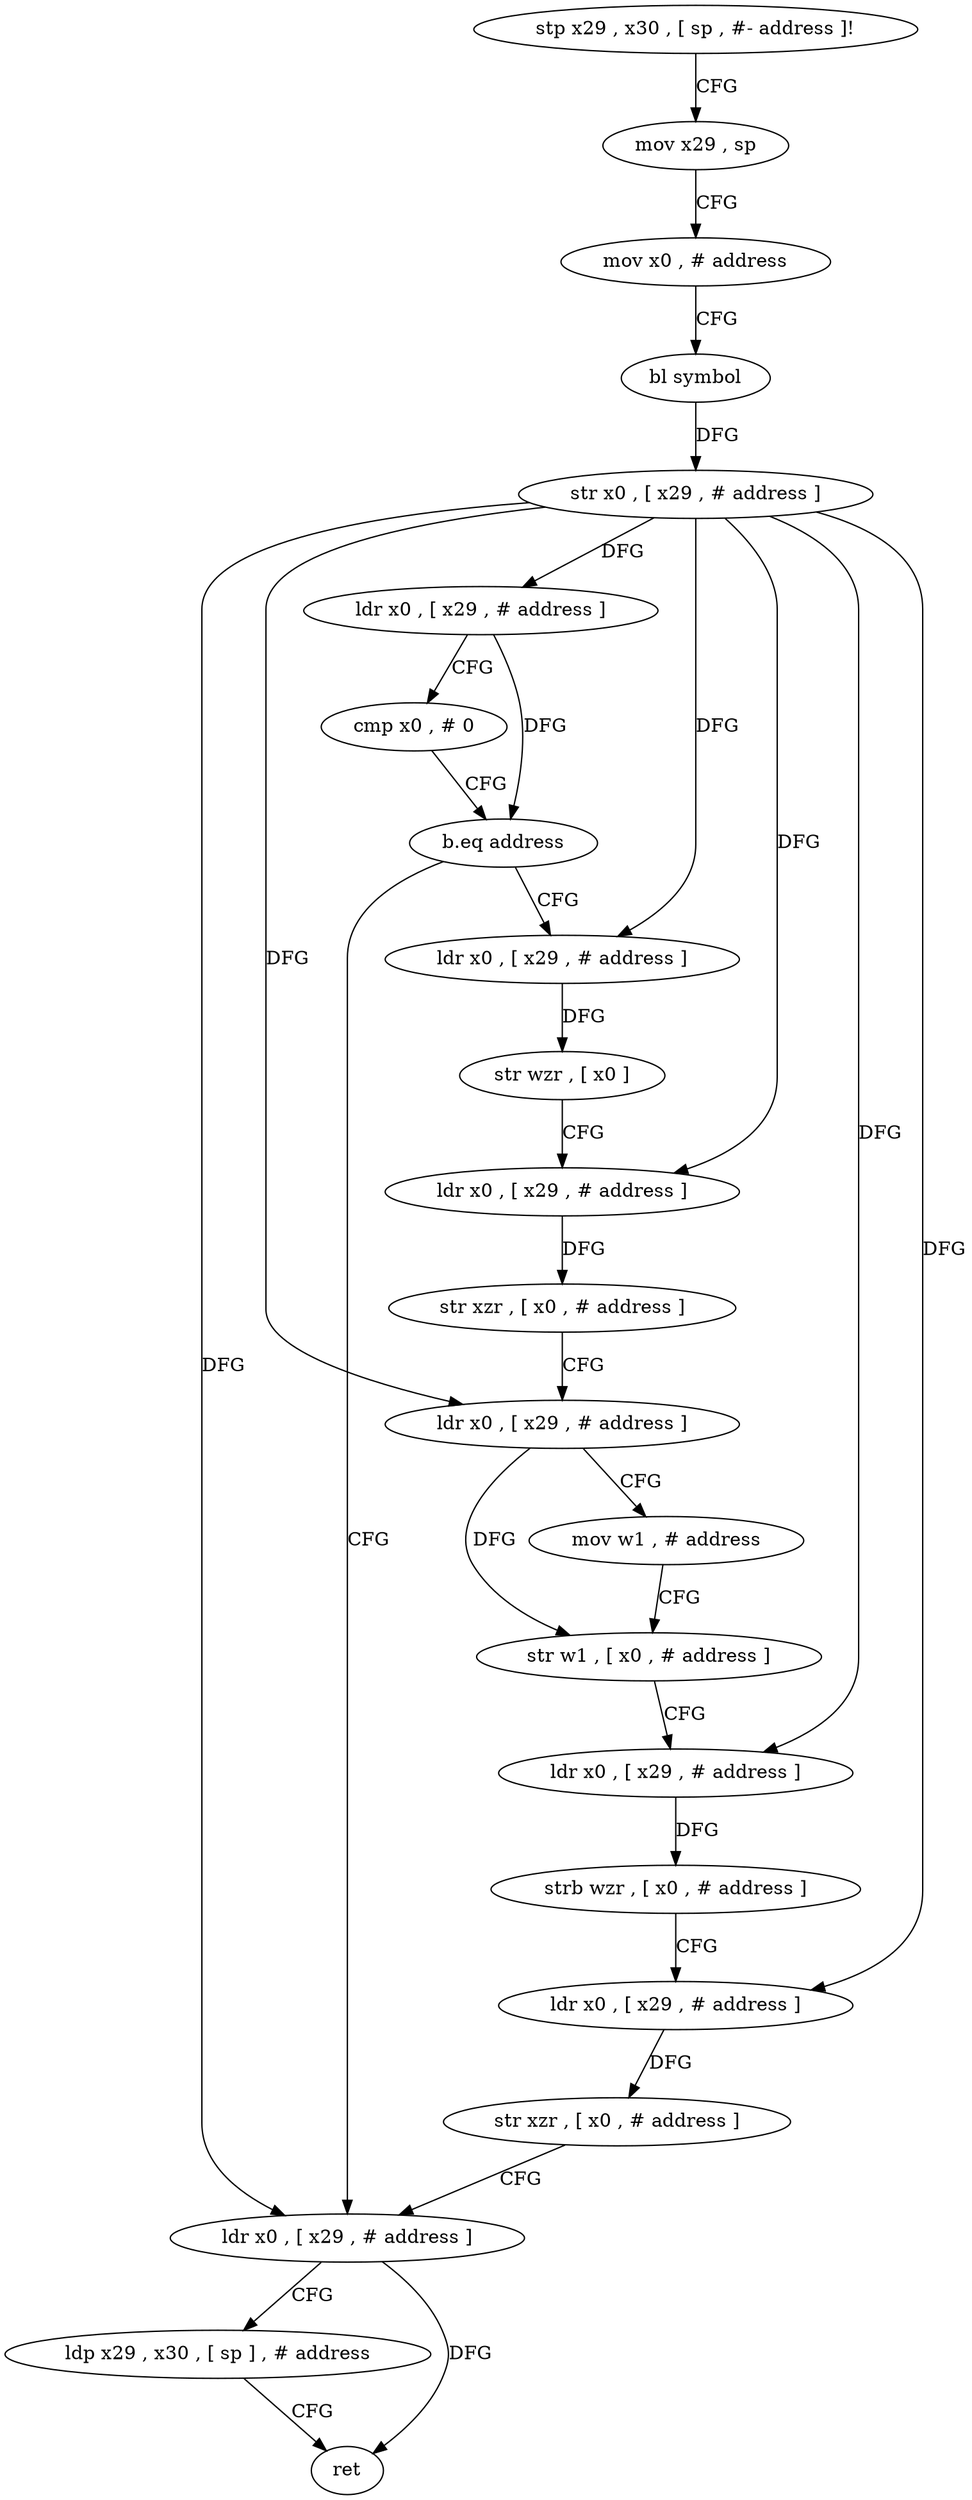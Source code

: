 digraph "func" {
"136376" [label = "stp x29 , x30 , [ sp , #- address ]!" ]
"136380" [label = "mov x29 , sp" ]
"136384" [label = "mov x0 , # address" ]
"136388" [label = "bl symbol" ]
"136392" [label = "str x0 , [ x29 , # address ]" ]
"136396" [label = "ldr x0 , [ x29 , # address ]" ]
"136400" [label = "cmp x0 , # 0" ]
"136404" [label = "b.eq address" ]
"136452" [label = "ldr x0 , [ x29 , # address ]" ]
"136408" [label = "ldr x0 , [ x29 , # address ]" ]
"136456" [label = "ldp x29 , x30 , [ sp ] , # address" ]
"136460" [label = "ret" ]
"136412" [label = "str wzr , [ x0 ]" ]
"136416" [label = "ldr x0 , [ x29 , # address ]" ]
"136420" [label = "str xzr , [ x0 , # address ]" ]
"136424" [label = "ldr x0 , [ x29 , # address ]" ]
"136428" [label = "mov w1 , # address" ]
"136432" [label = "str w1 , [ x0 , # address ]" ]
"136436" [label = "ldr x0 , [ x29 , # address ]" ]
"136440" [label = "strb wzr , [ x0 , # address ]" ]
"136444" [label = "ldr x0 , [ x29 , # address ]" ]
"136448" [label = "str xzr , [ x0 , # address ]" ]
"136376" -> "136380" [ label = "CFG" ]
"136380" -> "136384" [ label = "CFG" ]
"136384" -> "136388" [ label = "CFG" ]
"136388" -> "136392" [ label = "DFG" ]
"136392" -> "136396" [ label = "DFG" ]
"136392" -> "136452" [ label = "DFG" ]
"136392" -> "136408" [ label = "DFG" ]
"136392" -> "136416" [ label = "DFG" ]
"136392" -> "136424" [ label = "DFG" ]
"136392" -> "136436" [ label = "DFG" ]
"136392" -> "136444" [ label = "DFG" ]
"136396" -> "136400" [ label = "CFG" ]
"136396" -> "136404" [ label = "DFG" ]
"136400" -> "136404" [ label = "CFG" ]
"136404" -> "136452" [ label = "CFG" ]
"136404" -> "136408" [ label = "CFG" ]
"136452" -> "136456" [ label = "CFG" ]
"136452" -> "136460" [ label = "DFG" ]
"136408" -> "136412" [ label = "DFG" ]
"136456" -> "136460" [ label = "CFG" ]
"136412" -> "136416" [ label = "CFG" ]
"136416" -> "136420" [ label = "DFG" ]
"136420" -> "136424" [ label = "CFG" ]
"136424" -> "136428" [ label = "CFG" ]
"136424" -> "136432" [ label = "DFG" ]
"136428" -> "136432" [ label = "CFG" ]
"136432" -> "136436" [ label = "CFG" ]
"136436" -> "136440" [ label = "DFG" ]
"136440" -> "136444" [ label = "CFG" ]
"136444" -> "136448" [ label = "DFG" ]
"136448" -> "136452" [ label = "CFG" ]
}
